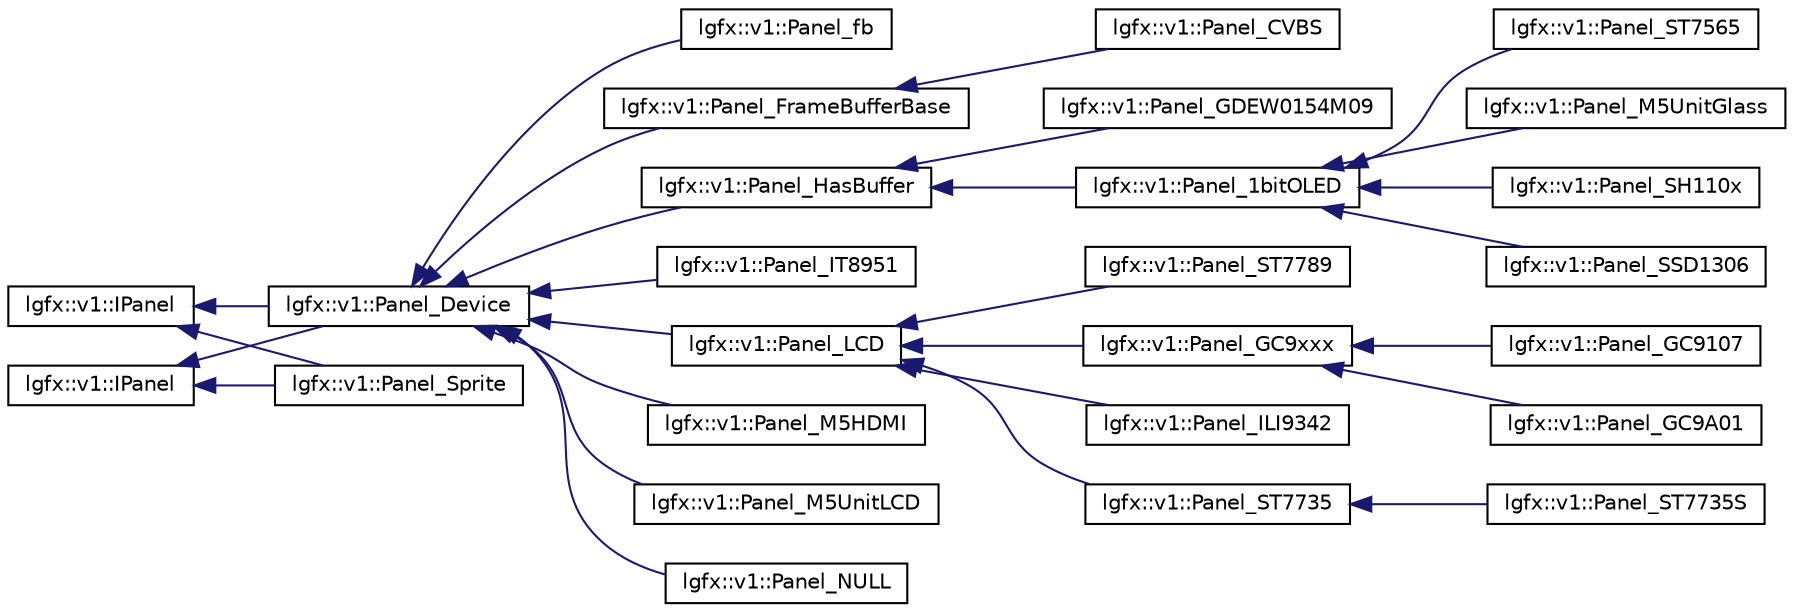 digraph "Graphical Class Hierarchy"
{
 // LATEX_PDF_SIZE
  edge [fontname="Helvetica",fontsize="10",labelfontname="Helvetica",labelfontsize="10"];
  node [fontname="Helvetica",fontsize="10",shape=record];
  rankdir="LR";
  Node111 [label="lgfx::v1::IPanel",height=0.2,width=0.4,color="black", fillcolor="white", style="filled",URL="$d8/d8d/structlgfx_1_1v1_1_1IPanel.html",tooltip=" "];
  Node111 -> Node1 [dir="back",color="midnightblue",fontsize="10",style="solid",fontname="Helvetica"];
  Node1 [label="lgfx::v1::Panel_Device",height=0.2,width=0.4,color="black", fillcolor="white", style="filled",URL="$d8/d5e/structlgfx_1_1v1_1_1Panel__Device.html",tooltip=" "];
  Node1 -> Node2 [dir="back",color="midnightblue",fontsize="10",style="solid",fontname="Helvetica"];
  Node2 [label="lgfx::v1::Panel_fb",height=0.2,width=0.4,color="black", fillcolor="white", style="filled",URL="$d9/dc4/structlgfx_1_1v1_1_1Panel__fb.html",tooltip=" "];
  Node1 -> Node3 [dir="back",color="midnightblue",fontsize="10",style="solid",fontname="Helvetica"];
  Node3 [label="lgfx::v1::Panel_FrameBufferBase",height=0.2,width=0.4,color="black", fillcolor="white", style="filled",URL="$d5/dd4/structlgfx_1_1v1_1_1Panel__FrameBufferBase.html",tooltip=" "];
  Node3 -> Node4 [dir="back",color="midnightblue",fontsize="10",style="solid",fontname="Helvetica"];
  Node4 [label="lgfx::v1::Panel_CVBS",height=0.2,width=0.4,color="black", fillcolor="white", style="filled",URL="$db/dfb/structlgfx_1_1v1_1_1Panel__CVBS.html",tooltip=" "];
  Node1 -> Node5 [dir="back",color="midnightblue",fontsize="10",style="solid",fontname="Helvetica"];
  Node5 [label="lgfx::v1::Panel_HasBuffer",height=0.2,width=0.4,color="black", fillcolor="white", style="filled",URL="$d0/da7/structlgfx_1_1v1_1_1Panel__HasBuffer.html",tooltip=" "];
  Node5 -> Node6 [dir="back",color="midnightblue",fontsize="10",style="solid",fontname="Helvetica"];
  Node6 [label="lgfx::v1::Panel_1bitOLED",height=0.2,width=0.4,color="black", fillcolor="white", style="filled",URL="$d9/d54/structlgfx_1_1v1_1_1Panel__1bitOLED.html",tooltip=" "];
  Node6 -> Node7 [dir="back",color="midnightblue",fontsize="10",style="solid",fontname="Helvetica"];
  Node7 [label="lgfx::v1::Panel_M5UnitGlass",height=0.2,width=0.4,color="black", fillcolor="white", style="filled",URL="$d7/d57/structlgfx_1_1v1_1_1Panel__M5UnitGlass.html",tooltip=" "];
  Node6 -> Node8 [dir="back",color="midnightblue",fontsize="10",style="solid",fontname="Helvetica"];
  Node8 [label="lgfx::v1::Panel_SH110x",height=0.2,width=0.4,color="black", fillcolor="white", style="filled",URL="$d0/d50/structlgfx_1_1v1_1_1Panel__SH110x.html",tooltip=" "];
  Node6 -> Node9 [dir="back",color="midnightblue",fontsize="10",style="solid",fontname="Helvetica"];
  Node9 [label="lgfx::v1::Panel_SSD1306",height=0.2,width=0.4,color="black", fillcolor="white", style="filled",URL="$df/d61/structlgfx_1_1v1_1_1Panel__SSD1306.html",tooltip=" "];
  Node6 -> Node10 [dir="back",color="midnightblue",fontsize="10",style="solid",fontname="Helvetica"];
  Node10 [label="lgfx::v1::Panel_ST7565",height=0.2,width=0.4,color="black", fillcolor="white", style="filled",URL="$d2/d7f/structlgfx_1_1v1_1_1Panel__ST7565.html",tooltip=" "];
  Node5 -> Node11 [dir="back",color="midnightblue",fontsize="10",style="solid",fontname="Helvetica"];
  Node11 [label="lgfx::v1::Panel_GDEW0154M09",height=0.2,width=0.4,color="black", fillcolor="white", style="filled",URL="$dc/db8/structlgfx_1_1v1_1_1Panel__GDEW0154M09.html",tooltip=" "];
  Node1 -> Node12 [dir="back",color="midnightblue",fontsize="10",style="solid",fontname="Helvetica"];
  Node12 [label="lgfx::v1::Panel_IT8951",height=0.2,width=0.4,color="black", fillcolor="white", style="filled",URL="$d4/d06/structlgfx_1_1v1_1_1Panel__IT8951.html",tooltip=" "];
  Node1 -> Node13 [dir="back",color="midnightblue",fontsize="10",style="solid",fontname="Helvetica"];
  Node13 [label="lgfx::v1::Panel_LCD",height=0.2,width=0.4,color="black", fillcolor="white", style="filled",URL="$d3/de5/structlgfx_1_1v1_1_1Panel__LCD.html",tooltip=" "];
  Node13 -> Node14 [dir="back",color="midnightblue",fontsize="10",style="solid",fontname="Helvetica"];
  Node14 [label="lgfx::v1::Panel_GC9xxx",height=0.2,width=0.4,color="black", fillcolor="white", style="filled",URL="$d0/d76/structlgfx_1_1v1_1_1Panel__GC9xxx.html",tooltip=" "];
  Node14 -> Node15 [dir="back",color="midnightblue",fontsize="10",style="solid",fontname="Helvetica"];
  Node15 [label="lgfx::v1::Panel_GC9107",height=0.2,width=0.4,color="black", fillcolor="white", style="filled",URL="$dc/d46/structlgfx_1_1v1_1_1Panel__GC9107.html",tooltip=" "];
  Node14 -> Node16 [dir="back",color="midnightblue",fontsize="10",style="solid",fontname="Helvetica"];
  Node16 [label="lgfx::v1::Panel_GC9A01",height=0.2,width=0.4,color="black", fillcolor="white", style="filled",URL="$d6/d59/structlgfx_1_1v1_1_1Panel__GC9A01.html",tooltip=" "];
  Node13 -> Node17 [dir="back",color="midnightblue",fontsize="10",style="solid",fontname="Helvetica"];
  Node17 [label="lgfx::v1::Panel_ILI9342",height=0.2,width=0.4,color="black", fillcolor="white", style="filled",URL="$da/da0/structlgfx_1_1v1_1_1Panel__ILI9342.html",tooltip=" "];
  Node13 -> Node18 [dir="back",color="midnightblue",fontsize="10",style="solid",fontname="Helvetica"];
  Node18 [label="lgfx::v1::Panel_ST7735",height=0.2,width=0.4,color="black", fillcolor="white", style="filled",URL="$d1/dd1/structlgfx_1_1v1_1_1Panel__ST7735.html",tooltip=" "];
  Node18 -> Node19 [dir="back",color="midnightblue",fontsize="10",style="solid",fontname="Helvetica"];
  Node19 [label="lgfx::v1::Panel_ST7735S",height=0.2,width=0.4,color="black", fillcolor="white", style="filled",URL="$de/d02/structlgfx_1_1v1_1_1Panel__ST7735S.html",tooltip=" "];
  Node13 -> Node20 [dir="back",color="midnightblue",fontsize="10",style="solid",fontname="Helvetica"];
  Node20 [label="lgfx::v1::Panel_ST7789",height=0.2,width=0.4,color="black", fillcolor="white", style="filled",URL="$d8/d60/structlgfx_1_1v1_1_1Panel__ST7789.html",tooltip=" "];
  Node1 -> Node21 [dir="back",color="midnightblue",fontsize="10",style="solid",fontname="Helvetica"];
  Node21 [label="lgfx::v1::Panel_M5HDMI",height=0.2,width=0.4,color="black", fillcolor="white", style="filled",URL="$d3/dc1/structlgfx_1_1v1_1_1Panel__M5HDMI.html",tooltip=" "];
  Node1 -> Node22 [dir="back",color="midnightblue",fontsize="10",style="solid",fontname="Helvetica"];
  Node22 [label="lgfx::v1::Panel_M5UnitLCD",height=0.2,width=0.4,color="black", fillcolor="white", style="filled",URL="$d6/d7e/structlgfx_1_1v1_1_1Panel__M5UnitLCD.html",tooltip=" "];
  Node1 -> Node23 [dir="back",color="midnightblue",fontsize="10",style="solid",fontname="Helvetica"];
  Node23 [label="lgfx::v1::Panel_NULL",height=0.2,width=0.4,color="black", fillcolor="white", style="filled",URL="$d1/d50/structlgfx_1_1v1_1_1Panel__NULL.html",tooltip=" "];
  Node111 -> Node24 [dir="back",color="midnightblue",fontsize="10",style="solid",fontname="Helvetica"];
  Node24 [label="lgfx::v1::Panel_Sprite",height=0.2,width=0.4,color="black", fillcolor="white", style="filled",URL="$d9/dd8/structlgfx_1_1v1_1_1Panel__Sprite.html",tooltip=" "];
  Node0 [label="lgfx::v1::IPanel",height=0.2,width=0.4,color="black", fillcolor="white", style="filled",URL="$d8/d8d/structlgfx_1_1v1_1_1IPanel.html",tooltip=" "];
  Node0 -> Node1 [dir="back",color="midnightblue",fontsize="10",style="solid",fontname="Helvetica"];
  Node0 -> Node24 [dir="back",color="midnightblue",fontsize="10",style="solid",fontname="Helvetica"];
}
